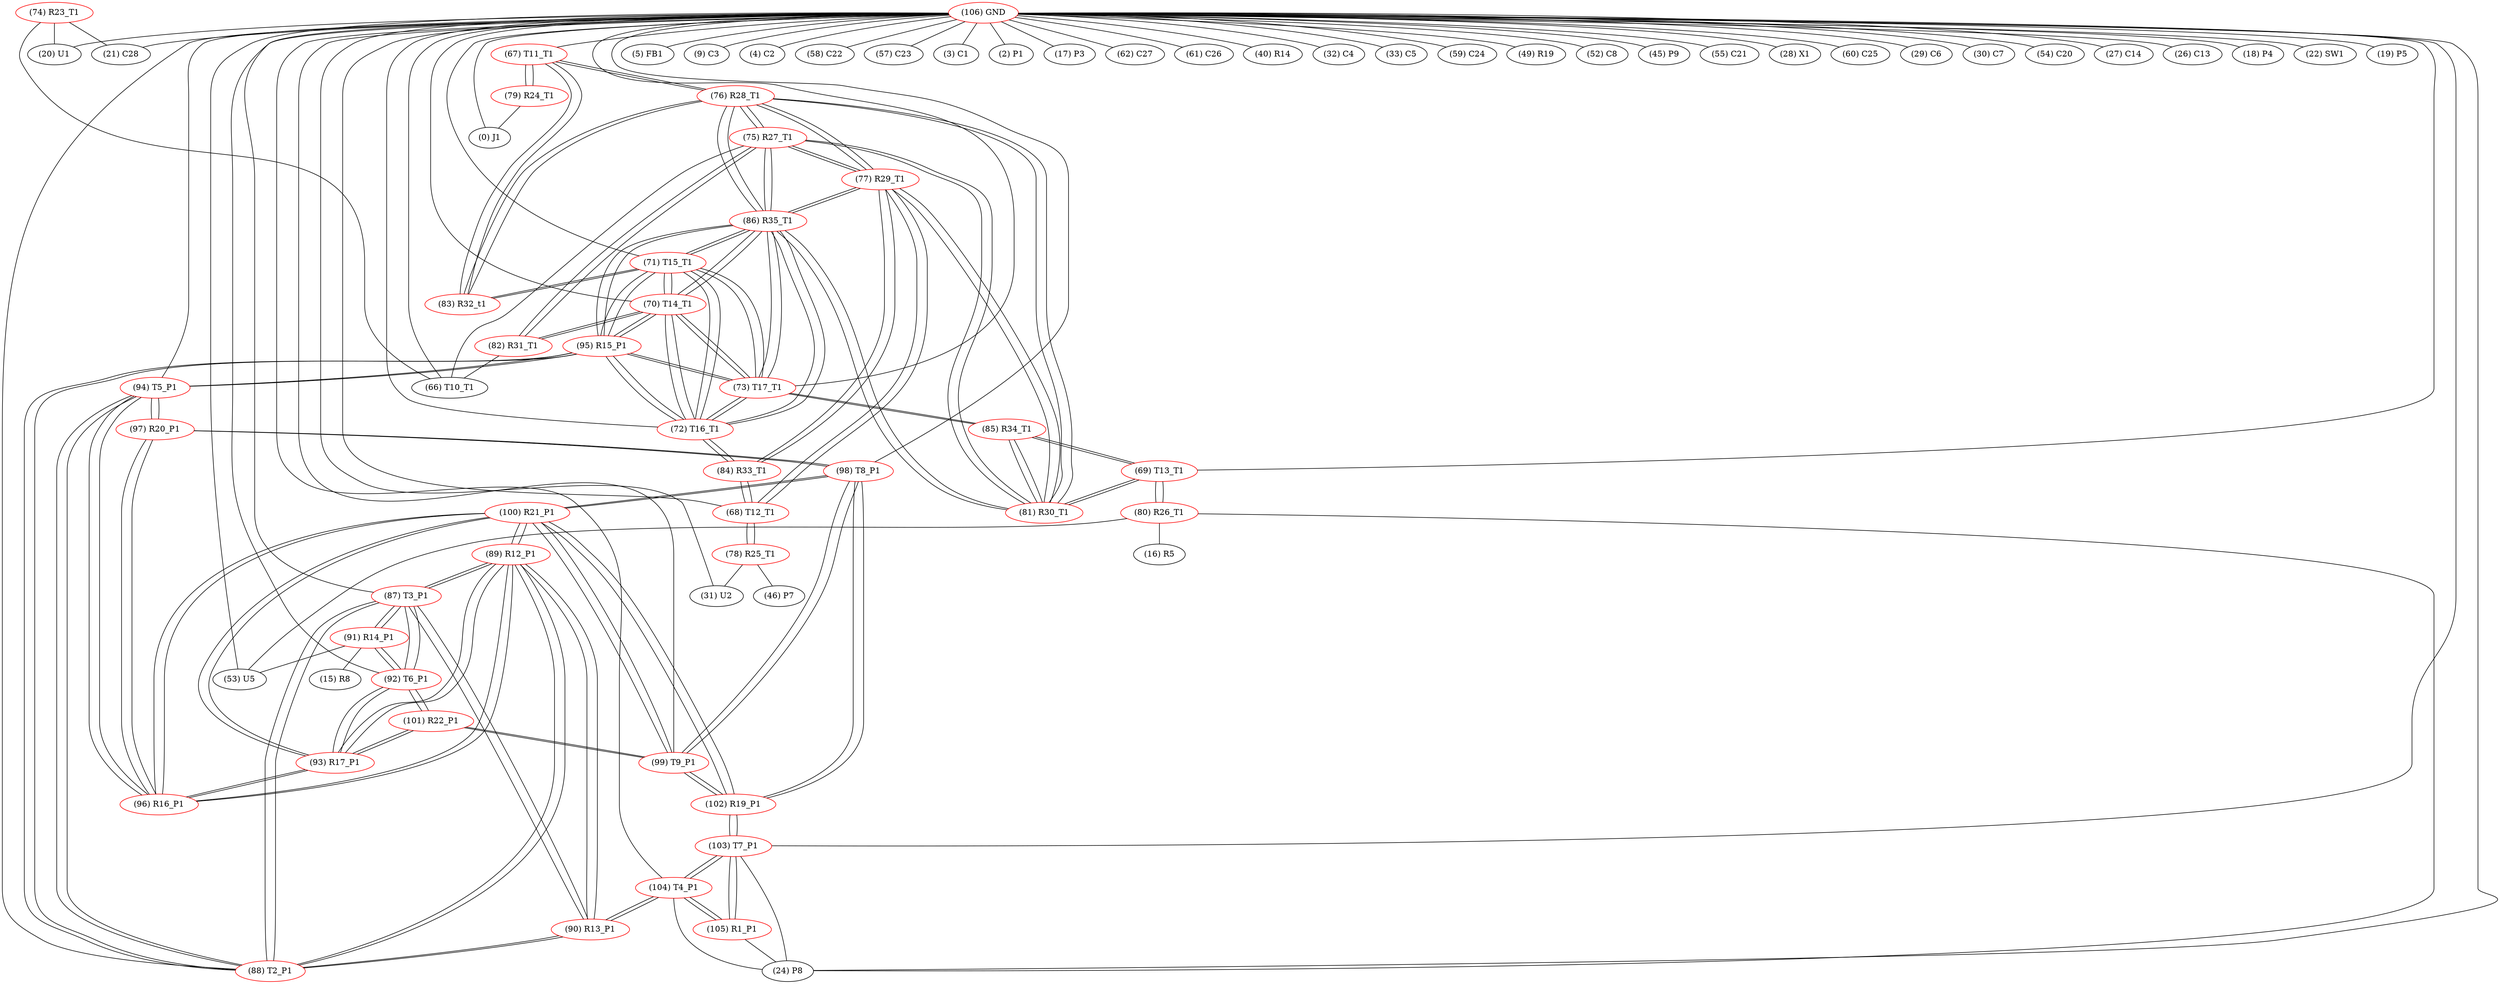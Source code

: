 graph {
	67 [label="(67) T11_T1" color=red]
	79 [label="(79) R24_T1"]
	76 [label="(76) R28_T1"]
	83 [label="(83) R32_t1"]
	68 [label="(68) T12_T1" color=red]
	84 [label="(84) R33_T1"]
	77 [label="(77) R29_T1"]
	78 [label="(78) R25_T1"]
	69 [label="(69) T13_T1" color=red]
	81 [label="(81) R30_T1"]
	85 [label="(85) R34_T1"]
	80 [label="(80) R26_T1"]
	70 [label="(70) T14_T1" color=red]
	82 [label="(82) R31_T1"]
	95 [label="(95) R15_P1"]
	73 [label="(73) T17_T1"]
	86 [label="(86) R35_T1"]
	72 [label="(72) T16_T1"]
	71 [label="(71) T15_T1"]
	71 [label="(71) T15_T1" color=red]
	83 [label="(83) R32_t1"]
	95 [label="(95) R15_P1"]
	73 [label="(73) T17_T1"]
	86 [label="(86) R35_T1"]
	72 [label="(72) T16_T1"]
	70 [label="(70) T14_T1"]
	72 [label="(72) T16_T1" color=red]
	84 [label="(84) R33_T1"]
	95 [label="(95) R15_P1"]
	73 [label="(73) T17_T1"]
	86 [label="(86) R35_T1"]
	71 [label="(71) T15_T1"]
	70 [label="(70) T14_T1"]
	73 [label="(73) T17_T1" color=red]
	85 [label="(85) R34_T1"]
	95 [label="(95) R15_P1"]
	86 [label="(86) R35_T1"]
	72 [label="(72) T16_T1"]
	71 [label="(71) T15_T1"]
	70 [label="(70) T14_T1"]
	74 [label="(74) R23_T1" color=red]
	20 [label="(20) U1"]
	21 [label="(21) C28"]
	66 [label="(66) T10_T1"]
	75 [label="(75) R27_T1" color=red]
	81 [label="(81) R30_T1"]
	86 [label="(86) R35_T1"]
	77 [label="(77) R29_T1"]
	76 [label="(76) R28_T1"]
	66 [label="(66) T10_T1"]
	82 [label="(82) R31_T1"]
	76 [label="(76) R28_T1" color=red]
	81 [label="(81) R30_T1"]
	86 [label="(86) R35_T1"]
	77 [label="(77) R29_T1"]
	75 [label="(75) R27_T1"]
	67 [label="(67) T11_T1"]
	83 [label="(83) R32_t1"]
	77 [label="(77) R29_T1" color=red]
	81 [label="(81) R30_T1"]
	86 [label="(86) R35_T1"]
	76 [label="(76) R28_T1"]
	75 [label="(75) R27_T1"]
	84 [label="(84) R33_T1"]
	68 [label="(68) T12_T1"]
	78 [label="(78) R25_T1" color=red]
	31 [label="(31) U2"]
	46 [label="(46) P7"]
	68 [label="(68) T12_T1"]
	79 [label="(79) R24_T1" color=red]
	0 [label="(0) J1"]
	67 [label="(67) T11_T1"]
	80 [label="(80) R26_T1" color=red]
	16 [label="(16) R5"]
	24 [label="(24) P8"]
	53 [label="(53) U5"]
	69 [label="(69) T13_T1"]
	81 [label="(81) R30_T1" color=red]
	86 [label="(86) R35_T1"]
	77 [label="(77) R29_T1"]
	76 [label="(76) R28_T1"]
	75 [label="(75) R27_T1"]
	85 [label="(85) R34_T1"]
	69 [label="(69) T13_T1"]
	82 [label="(82) R31_T1" color=red]
	66 [label="(66) T10_T1"]
	75 [label="(75) R27_T1"]
	70 [label="(70) T14_T1"]
	83 [label="(83) R32_t1" color=red]
	71 [label="(71) T15_T1"]
	67 [label="(67) T11_T1"]
	76 [label="(76) R28_T1"]
	84 [label="(84) R33_T1" color=red]
	72 [label="(72) T16_T1"]
	77 [label="(77) R29_T1"]
	68 [label="(68) T12_T1"]
	85 [label="(85) R34_T1" color=red]
	73 [label="(73) T17_T1"]
	81 [label="(81) R30_T1"]
	69 [label="(69) T13_T1"]
	86 [label="(86) R35_T1" color=red]
	81 [label="(81) R30_T1"]
	77 [label="(77) R29_T1"]
	76 [label="(76) R28_T1"]
	75 [label="(75) R27_T1"]
	95 [label="(95) R15_P1"]
	73 [label="(73) T17_T1"]
	72 [label="(72) T16_T1"]
	71 [label="(71) T15_T1"]
	70 [label="(70) T14_T1"]
	87 [label="(87) T3_P1" color=red]
	91 [label="(91) R14_P1"]
	92 [label="(92) T6_P1"]
	90 [label="(90) R13_P1"]
	89 [label="(89) R12_P1"]
	88 [label="(88) T2_P1"]
	88 [label="(88) T2_P1" color=red]
	90 [label="(90) R13_P1"]
	87 [label="(87) T3_P1"]
	89 [label="(89) R12_P1"]
	94 [label="(94) T5_P1"]
	95 [label="(95) R15_P1"]
	89 [label="(89) R12_P1" color=red]
	100 [label="(100) R21_P1"]
	96 [label="(96) R16_P1"]
	93 [label="(93) R17_P1"]
	90 [label="(90) R13_P1"]
	87 [label="(87) T3_P1"]
	88 [label="(88) T2_P1"]
	90 [label="(90) R13_P1" color=red]
	104 [label="(104) T4_P1"]
	87 [label="(87) T3_P1"]
	89 [label="(89) R12_P1"]
	88 [label="(88) T2_P1"]
	91 [label="(91) R14_P1" color=red]
	53 [label="(53) U5"]
	15 [label="(15) R8"]
	87 [label="(87) T3_P1"]
	92 [label="(92) T6_P1"]
	92 [label="(92) T6_P1" color=red]
	91 [label="(91) R14_P1"]
	87 [label="(87) T3_P1"]
	101 [label="(101) R22_P1"]
	93 [label="(93) R17_P1"]
	93 [label="(93) R17_P1" color=red]
	100 [label="(100) R21_P1"]
	96 [label="(96) R16_P1"]
	89 [label="(89) R12_P1"]
	101 [label="(101) R22_P1"]
	92 [label="(92) T6_P1"]
	94 [label="(94) T5_P1" color=red]
	88 [label="(88) T2_P1"]
	95 [label="(95) R15_P1"]
	96 [label="(96) R16_P1"]
	97 [label="(97) R20_P1"]
	95 [label="(95) R15_P1" color=red]
	73 [label="(73) T17_T1"]
	86 [label="(86) R35_T1"]
	72 [label="(72) T16_T1"]
	71 [label="(71) T15_T1"]
	70 [label="(70) T14_T1"]
	88 [label="(88) T2_P1"]
	94 [label="(94) T5_P1"]
	96 [label="(96) R16_P1" color=red]
	100 [label="(100) R21_P1"]
	89 [label="(89) R12_P1"]
	93 [label="(93) R17_P1"]
	94 [label="(94) T5_P1"]
	97 [label="(97) R20_P1"]
	97 [label="(97) R20_P1" color=red]
	98 [label="(98) T8_P1"]
	96 [label="(96) R16_P1"]
	94 [label="(94) T5_P1"]
	98 [label="(98) T8_P1" color=red]
	99 [label="(99) T9_P1"]
	100 [label="(100) R21_P1"]
	102 [label="(102) R19_P1"]
	97 [label="(97) R20_P1"]
	99 [label="(99) T9_P1" color=red]
	101 [label="(101) R22_P1"]
	100 [label="(100) R21_P1"]
	98 [label="(98) T8_P1"]
	102 [label="(102) R19_P1"]
	100 [label="(100) R21_P1" color=red]
	96 [label="(96) R16_P1"]
	89 [label="(89) R12_P1"]
	93 [label="(93) R17_P1"]
	99 [label="(99) T9_P1"]
	98 [label="(98) T8_P1"]
	102 [label="(102) R19_P1"]
	101 [label="(101) R22_P1" color=red]
	99 [label="(99) T9_P1"]
	92 [label="(92) T6_P1"]
	93 [label="(93) R17_P1"]
	102 [label="(102) R19_P1" color=red]
	99 [label="(99) T9_P1"]
	100 [label="(100) R21_P1"]
	98 [label="(98) T8_P1"]
	103 [label="(103) T7_P1"]
	103 [label="(103) T7_P1" color=red]
	105 [label="(105) R1_P1"]
	104 [label="(104) T4_P1"]
	24 [label="(24) P8"]
	102 [label="(102) R19_P1"]
	104 [label="(104) T4_P1" color=red]
	90 [label="(90) R13_P1"]
	105 [label="(105) R1_P1"]
	103 [label="(103) T7_P1"]
	24 [label="(24) P8"]
	105 [label="(105) R1_P1" color=red]
	104 [label="(104) T4_P1"]
	103 [label="(103) T7_P1"]
	24 [label="(24) P8"]
	106 [label="(106) GND" color=red]
	5 [label="(5) FB1"]
	9 [label="(9) C3"]
	0 [label="(0) J1"]
	4 [label="(4) C2"]
	58 [label="(58) C22"]
	57 [label="(57) C23"]
	3 [label="(3) C1"]
	2 [label="(2) P1"]
	17 [label="(17) P3"]
	62 [label="(62) C27"]
	61 [label="(61) C26"]
	40 [label="(40) R14"]
	32 [label="(32) C4"]
	33 [label="(33) C5"]
	53 [label="(53) U5"]
	59 [label="(59) C24"]
	49 [label="(49) R19"]
	52 [label="(52) C8"]
	45 [label="(45) P9"]
	55 [label="(55) C21"]
	28 [label="(28) X1"]
	60 [label="(60) C25"]
	29 [label="(29) C6"]
	30 [label="(30) C7"]
	54 [label="(54) C20"]
	27 [label="(27) C14"]
	26 [label="(26) C13"]
	31 [label="(31) U2"]
	20 [label="(20) U1"]
	24 [label="(24) P8"]
	21 [label="(21) C28"]
	18 [label="(18) P4"]
	22 [label="(22) SW1"]
	19 [label="(19) P5"]
	66 [label="(66) T10_T1"]
	72 [label="(72) T16_T1"]
	73 [label="(73) T17_T1"]
	71 [label="(71) T15_T1"]
	68 [label="(68) T12_T1"]
	70 [label="(70) T14_T1"]
	69 [label="(69) T13_T1"]
	67 [label="(67) T11_T1"]
	87 [label="(87) T3_P1"]
	104 [label="(104) T4_P1"]
	103 [label="(103) T7_P1"]
	94 [label="(94) T5_P1"]
	99 [label="(99) T9_P1"]
	98 [label="(98) T8_P1"]
	92 [label="(92) T6_P1"]
	88 [label="(88) T2_P1"]
	67 -- 79
	67 -- 76
	67 -- 83
	68 -- 84
	68 -- 77
	68 -- 78
	69 -- 81
	69 -- 85
	69 -- 80
	70 -- 82
	70 -- 95
	70 -- 73
	70 -- 86
	70 -- 72
	70 -- 71
	71 -- 83
	71 -- 95
	71 -- 73
	71 -- 86
	71 -- 72
	71 -- 70
	72 -- 84
	72 -- 95
	72 -- 73
	72 -- 86
	72 -- 71
	72 -- 70
	73 -- 85
	73 -- 95
	73 -- 86
	73 -- 72
	73 -- 71
	73 -- 70
	74 -- 20
	74 -- 21
	74 -- 66
	75 -- 81
	75 -- 86
	75 -- 77
	75 -- 76
	75 -- 66
	75 -- 82
	76 -- 81
	76 -- 86
	76 -- 77
	76 -- 75
	76 -- 67
	76 -- 83
	77 -- 81
	77 -- 86
	77 -- 76
	77 -- 75
	77 -- 84
	77 -- 68
	78 -- 31
	78 -- 46
	78 -- 68
	79 -- 0
	79 -- 67
	80 -- 16
	80 -- 24
	80 -- 53
	80 -- 69
	81 -- 86
	81 -- 77
	81 -- 76
	81 -- 75
	81 -- 85
	81 -- 69
	82 -- 66
	82 -- 75
	82 -- 70
	83 -- 71
	83 -- 67
	83 -- 76
	84 -- 72
	84 -- 77
	84 -- 68
	85 -- 73
	85 -- 81
	85 -- 69
	86 -- 81
	86 -- 77
	86 -- 76
	86 -- 75
	86 -- 95
	86 -- 73
	86 -- 72
	86 -- 71
	86 -- 70
	87 -- 91
	87 -- 92
	87 -- 90
	87 -- 89
	87 -- 88
	88 -- 90
	88 -- 87
	88 -- 89
	88 -- 94
	88 -- 95
	89 -- 100
	89 -- 96
	89 -- 93
	89 -- 90
	89 -- 87
	89 -- 88
	90 -- 104
	90 -- 87
	90 -- 89
	90 -- 88
	91 -- 53
	91 -- 15
	91 -- 87
	91 -- 92
	92 -- 91
	92 -- 87
	92 -- 101
	92 -- 93
	93 -- 100
	93 -- 96
	93 -- 89
	93 -- 101
	93 -- 92
	94 -- 88
	94 -- 95
	94 -- 96
	94 -- 97
	95 -- 73
	95 -- 86
	95 -- 72
	95 -- 71
	95 -- 70
	95 -- 88
	95 -- 94
	96 -- 100
	96 -- 89
	96 -- 93
	96 -- 94
	96 -- 97
	97 -- 98
	97 -- 96
	97 -- 94
	98 -- 99
	98 -- 100
	98 -- 102
	98 -- 97
	99 -- 101
	99 -- 100
	99 -- 98
	99 -- 102
	100 -- 96
	100 -- 89
	100 -- 93
	100 -- 99
	100 -- 98
	100 -- 102
	101 -- 99
	101 -- 92
	101 -- 93
	102 -- 99
	102 -- 100
	102 -- 98
	102 -- 103
	103 -- 105
	103 -- 104
	103 -- 24
	103 -- 102
	104 -- 90
	104 -- 105
	104 -- 103
	104 -- 24
	105 -- 104
	105 -- 103
	105 -- 24
	106 -- 5
	106 -- 9
	106 -- 0
	106 -- 4
	106 -- 58
	106 -- 57
	106 -- 3
	106 -- 2
	106 -- 17
	106 -- 62
	106 -- 61
	106 -- 40
	106 -- 32
	106 -- 33
	106 -- 53
	106 -- 59
	106 -- 49
	106 -- 52
	106 -- 45
	106 -- 55
	106 -- 28
	106 -- 60
	106 -- 29
	106 -- 30
	106 -- 54
	106 -- 27
	106 -- 26
	106 -- 31
	106 -- 20
	106 -- 24
	106 -- 21
	106 -- 18
	106 -- 22
	106 -- 19
	106 -- 66
	106 -- 72
	106 -- 73
	106 -- 71
	106 -- 68
	106 -- 70
	106 -- 69
	106 -- 67
	106 -- 87
	106 -- 104
	106 -- 103
	106 -- 94
	106 -- 99
	106 -- 98
	106 -- 92
	106 -- 88
}